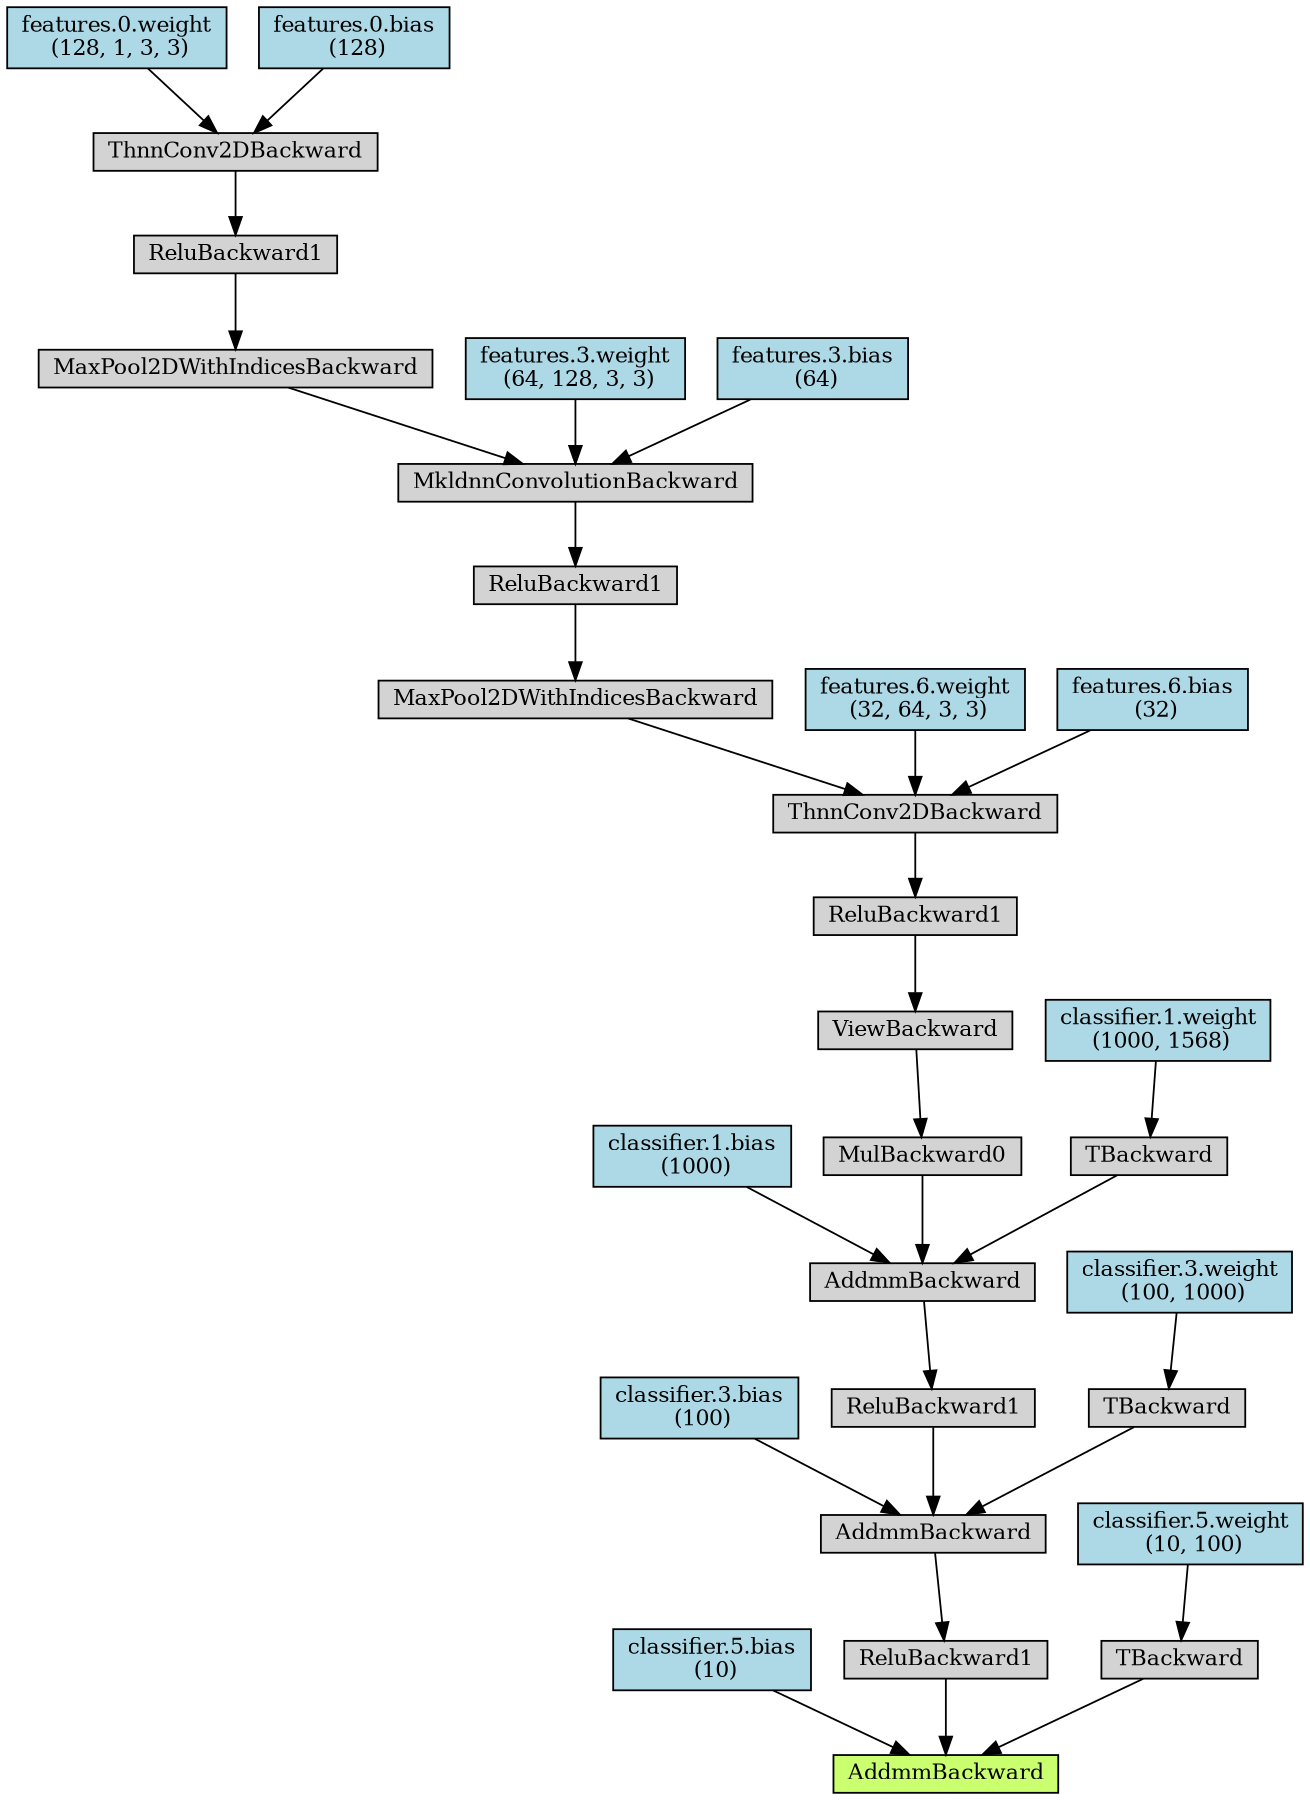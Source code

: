 digraph {
	graph [size="12,12"]
	node [align=left fontsize=12 height=0.2 ranksep=0.1 shape=box style=filled]
	2631823663624 [label=AddmmBackward fillcolor=darkolivegreen1]
	2631823663512 -> 2631823663624
	2631823663512 [label="classifier.5.bias
 (10)" fillcolor=lightblue]
	2631823663568 -> 2631823663624
	2631823663568 [label=ReluBackward1]
	2631823664296 -> 2631823663568
	2631823664296 [label=AddmmBackward]
	2631823665192 -> 2631823664296
	2631823665192 [label="classifier.3.bias
 (100)" fillcolor=lightblue]
	2631823665136 -> 2631823664296
	2631823665136 [label=ReluBackward1]
	2631823665864 -> 2631823665136
	2631823665864 [label=AddmmBackward]
	2631823666312 -> 2631823665864
	2631823666312 [label="classifier.1.bias
 (1000)" fillcolor=lightblue]
	2631823666704 -> 2631823665864
	2631823666704 [label=MulBackward0]
	2631823666984 -> 2631823666704
	2631823666984 [label=ViewBackward]
	2631823667096 -> 2631823666984
	2631823667096 [label=ReluBackward1]
	2631824011336 -> 2631823667096
	2631824011336 [label=ThnnConv2DBackward]
	2631824011448 -> 2631824011336
	2631824011448 [label=MaxPool2DWithIndicesBackward]
	2631824011672 -> 2631824011448
	2631824011672 [label=ReluBackward1]
	2631824011784 -> 2631824011672
	2631824011784 [label=MkldnnConvolutionBackward]
	2631824011896 -> 2631824011784
	2631824011896 [label=MaxPool2DWithIndicesBackward]
	2631824012120 -> 2631824011896
	2631824012120 [label=ReluBackward1]
	2631824012232 -> 2631824012120
	2631824012232 [label=ThnnConv2DBackward]
	2631824012344 -> 2631824012232
	2631824012344 [label="features.0.weight
 (128, 1, 3, 3)" fillcolor=lightblue]
	2631824012400 -> 2631824012232
	2631824012400 [label="features.0.bias
 (128)" fillcolor=lightblue]
	2631824011952 -> 2631824011784
	2631824011952 [label="features.3.weight
 (64, 128, 3, 3)" fillcolor=lightblue]
	2631824012008 -> 2631824011784
	2631824012008 [label="features.3.bias
 (64)" fillcolor=lightblue]
	2631824011504 -> 2631824011336
	2631824011504 [label="features.6.weight
 (32, 64, 3, 3)" fillcolor=lightblue]
	2631824011560 -> 2631824011336
	2631824011560 [label="features.6.bias
 (32)" fillcolor=lightblue]
	2631823666760 -> 2631823665864
	2631823666760 [label=TBackward]
	2631823667040 -> 2631823666760
	2631823667040 [label="classifier.1.weight
 (1000, 1568)" fillcolor=lightblue]
	2631823664856 -> 2631823664296
	2631823664856 [label=TBackward]
	2631823666256 -> 2631823664856
	2631823666256 [label="classifier.3.weight
 (100, 1000)" fillcolor=lightblue]
	2631823664128 -> 2631823663624
	2631823664128 [label=TBackward]
	2631823664912 -> 2631823664128
	2631823664912 [label="classifier.5.weight
 (10, 100)" fillcolor=lightblue]
}
